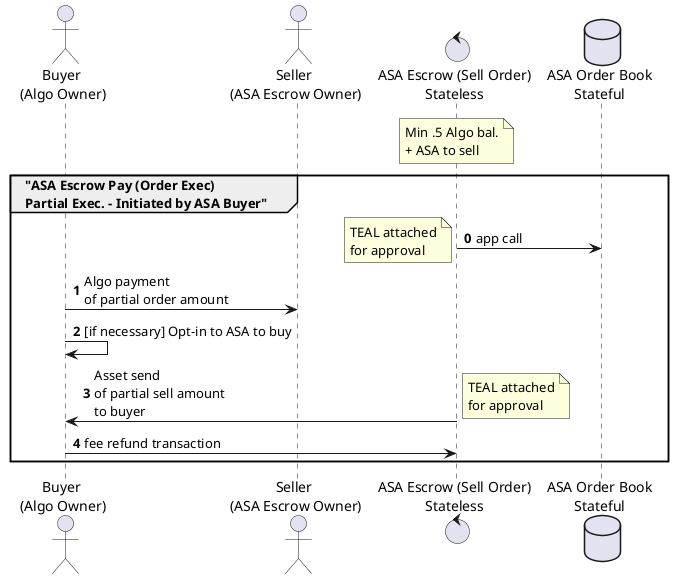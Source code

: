 @startuml
actor "Buyer \n(Algo Owner)" as Buyer
actor "Seller \n(ASA Escrow Owner)" as Seller
control "ASA Escrow (Sell Order)\nStateless" as ASAEscrow
database "ASA Order Book\nStateful" as ASAOB
note over ASAEscrow: Min .5 Algo bal.\n+ ASA to sell

group "ASA Escrow Pay (Order Exec)\nPartial Exec. - Initiated by ASA Buyer"
autonumber 0
ASAEscrow -> ASAOB: app call
note left: TEAL attached\nfor approval
Buyer -> Seller: Algo payment\nof partial order amount
Buyer -> Buyer: [if necessary] Opt-in to ASA to buy
ASAEscrow -> Buyer: Asset send\nof partial sell amount\nto buyer
note right: TEAL attached\nfor approval
Buyer -> ASAEscrow: fee refund transaction
end

@enduml
